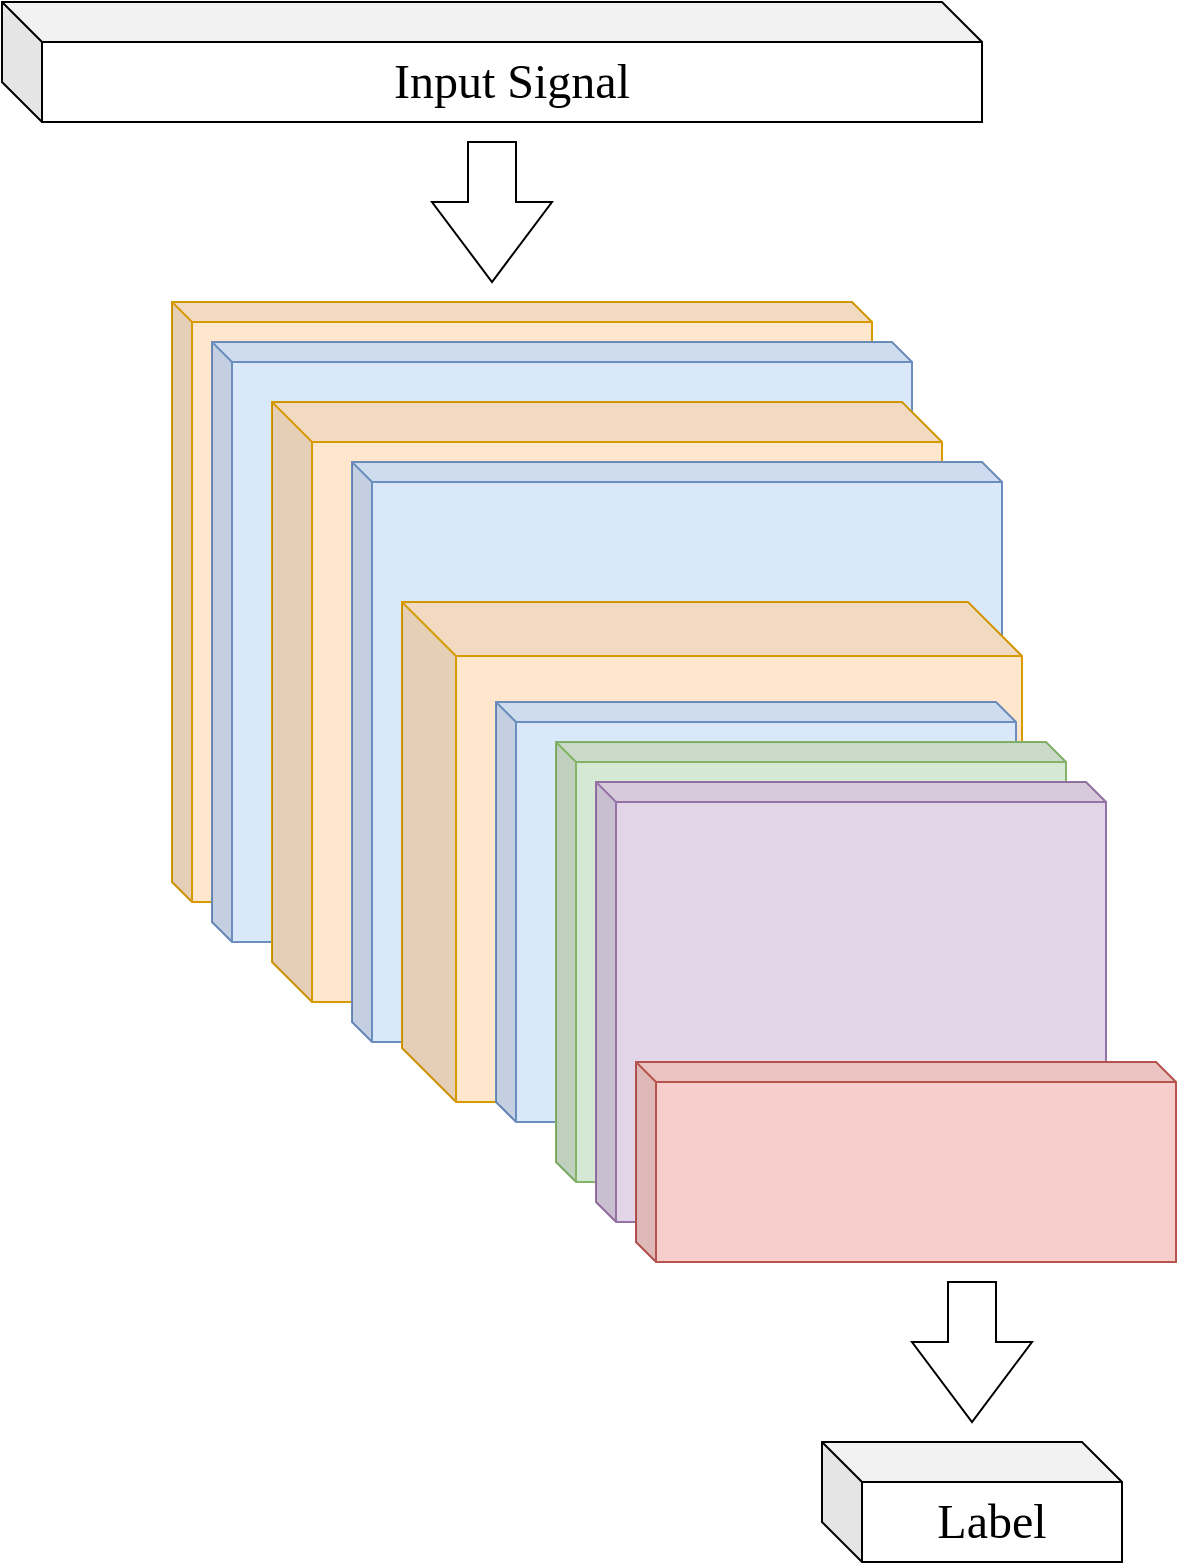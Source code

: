 <mxfile version="15.6.6" type="device"><diagram id="INHiX17gvgv9tZZqCgyh" name="Page-1"><mxGraphModel dx="1990" dy="1153" grid="1" gridSize="10" guides="1" tooltips="1" connect="1" arrows="1" fold="1" page="1" pageScale="1" pageWidth="850" pageHeight="1100" math="0" shadow="0"><root><mxCell id="0"/><mxCell id="1" parent="0"/><mxCell id="uWlEpInCetAmP9q7H_Yw-1" value="" style="shape=cube;whiteSpace=wrap;html=1;boundedLbl=1;backgroundOutline=1;darkOpacity=0.05;darkOpacity2=0.1;size=10;fillColor=#ffe6cc;strokeColor=#d79b00;fontColor=default;" vertex="1" parent="1"><mxGeometry x="135" y="210" width="350" height="300" as="geometry"/></mxCell><mxCell id="uWlEpInCetAmP9q7H_Yw-2" value="&lt;font style=&quot;font-size: 24px&quot; face=&quot;Lucida Console&quot;&gt;Input Signal&lt;/font&gt;" style="shape=cube;whiteSpace=wrap;html=1;boundedLbl=1;backgroundOutline=1;darkOpacity=0.05;darkOpacity2=0.1;fontColor=default;strokeColor=default;fillColor=default;size=20;" vertex="1" parent="1"><mxGeometry x="50" y="60" width="490" height="60" as="geometry"/></mxCell><mxCell id="uWlEpInCetAmP9q7H_Yw-3" value="" style="shape=cube;whiteSpace=wrap;html=1;boundedLbl=1;backgroundOutline=1;darkOpacity=0.05;darkOpacity2=0.1;size=10;fillColor=#dae8fc;strokeColor=#6c8ebf;fontColor=default;" vertex="1" parent="1"><mxGeometry x="155" y="230" width="350" height="300" as="geometry"/></mxCell><mxCell id="uWlEpInCetAmP9q7H_Yw-4" value="" style="shape=cube;whiteSpace=wrap;html=1;boundedLbl=1;backgroundOutline=1;darkOpacity=0.05;darkOpacity2=0.1;size=20;fillColor=#ffe6cc;strokeColor=#d79b00;fontColor=default;" vertex="1" parent="1"><mxGeometry x="185" y="260" width="335" height="300" as="geometry"/></mxCell><mxCell id="uWlEpInCetAmP9q7H_Yw-5" value="" style="shape=cube;whiteSpace=wrap;html=1;boundedLbl=1;backgroundOutline=1;darkOpacity=0.05;darkOpacity2=0.1;size=10;fillColor=#dae8fc;strokeColor=#6c8ebf;fontColor=default;" vertex="1" parent="1"><mxGeometry x="225" y="290" width="325" height="290" as="geometry"/></mxCell><mxCell id="uWlEpInCetAmP9q7H_Yw-11" value="" style="html=1;shadow=0;dashed=0;align=center;verticalAlign=middle;shape=mxgraph.arrows2.arrow;dy=0.6;dx=40;direction=south;notch=0;fontColor=default;strokeColor=default;fillColor=default;" vertex="1" parent="1"><mxGeometry x="265" y="130" width="60" height="70" as="geometry"/></mxCell><mxCell id="uWlEpInCetAmP9q7H_Yw-17" value="" style="shape=cube;whiteSpace=wrap;html=1;boundedLbl=1;backgroundOutline=1;darkOpacity=0.05;darkOpacity2=0.1;size=27;fillColor=#ffe6cc;strokeColor=#d79b00;fontColor=default;" vertex="1" parent="1"><mxGeometry x="250" y="360" width="310" height="250" as="geometry"/></mxCell><mxCell id="uWlEpInCetAmP9q7H_Yw-18" value="" style="shape=cube;whiteSpace=wrap;html=1;boundedLbl=1;backgroundOutline=1;darkOpacity=0.05;darkOpacity2=0.1;size=10;fillColor=#dae8fc;strokeColor=#6c8ebf;fontColor=default;" vertex="1" parent="1"><mxGeometry x="297" y="410" width="260" height="210" as="geometry"/></mxCell><mxCell id="uWlEpInCetAmP9q7H_Yw-6" value="" style="shape=cube;whiteSpace=wrap;html=1;boundedLbl=1;backgroundOutline=1;darkOpacity=0.05;darkOpacity2=0.1;size=10;fillColor=#d5e8d4;strokeColor=#82b366;fontColor=default;" vertex="1" parent="1"><mxGeometry x="327" y="430" width="255" height="220" as="geometry"/></mxCell><mxCell id="uWlEpInCetAmP9q7H_Yw-7" value="&lt;font style=&quot;font-size: 24px&quot; face=&quot;Lucida Console&quot;&gt;Label&lt;br&gt;&lt;/font&gt;" style="shape=cube;whiteSpace=wrap;html=1;boundedLbl=1;backgroundOutline=1;darkOpacity=0.05;darkOpacity2=0.1;fontColor=default;strokeColor=default;fillColor=default;size=20;" vertex="1" parent="1"><mxGeometry x="460" y="780" width="150" height="60" as="geometry"/></mxCell><mxCell id="uWlEpInCetAmP9q7H_Yw-20" value="" style="shape=cube;whiteSpace=wrap;html=1;boundedLbl=1;backgroundOutline=1;darkOpacity=0.05;darkOpacity2=0.1;size=10;fillColor=#e1d5e7;strokeColor=#9673a6;fontColor=default;" vertex="1" parent="1"><mxGeometry x="347" y="450" width="255" height="220" as="geometry"/></mxCell><mxCell id="uWlEpInCetAmP9q7H_Yw-8" value="" style="shape=cube;whiteSpace=wrap;html=1;boundedLbl=1;backgroundOutline=1;darkOpacity=0.05;darkOpacity2=0.1;size=10;fillColor=#f8cecc;strokeColor=#b85450;fontColor=default;" vertex="1" parent="1"><mxGeometry x="367" y="590" width="270" height="100" as="geometry"/></mxCell><mxCell id="uWlEpInCetAmP9q7H_Yw-12" value="" style="html=1;shadow=0;dashed=0;align=center;verticalAlign=middle;shape=mxgraph.arrows2.arrow;dy=0.6;dx=40;direction=south;notch=0;fontColor=default;strokeColor=default;fillColor=default;" vertex="1" parent="1"><mxGeometry x="505" y="700" width="60" height="70" as="geometry"/></mxCell></root></mxGraphModel></diagram></mxfile>